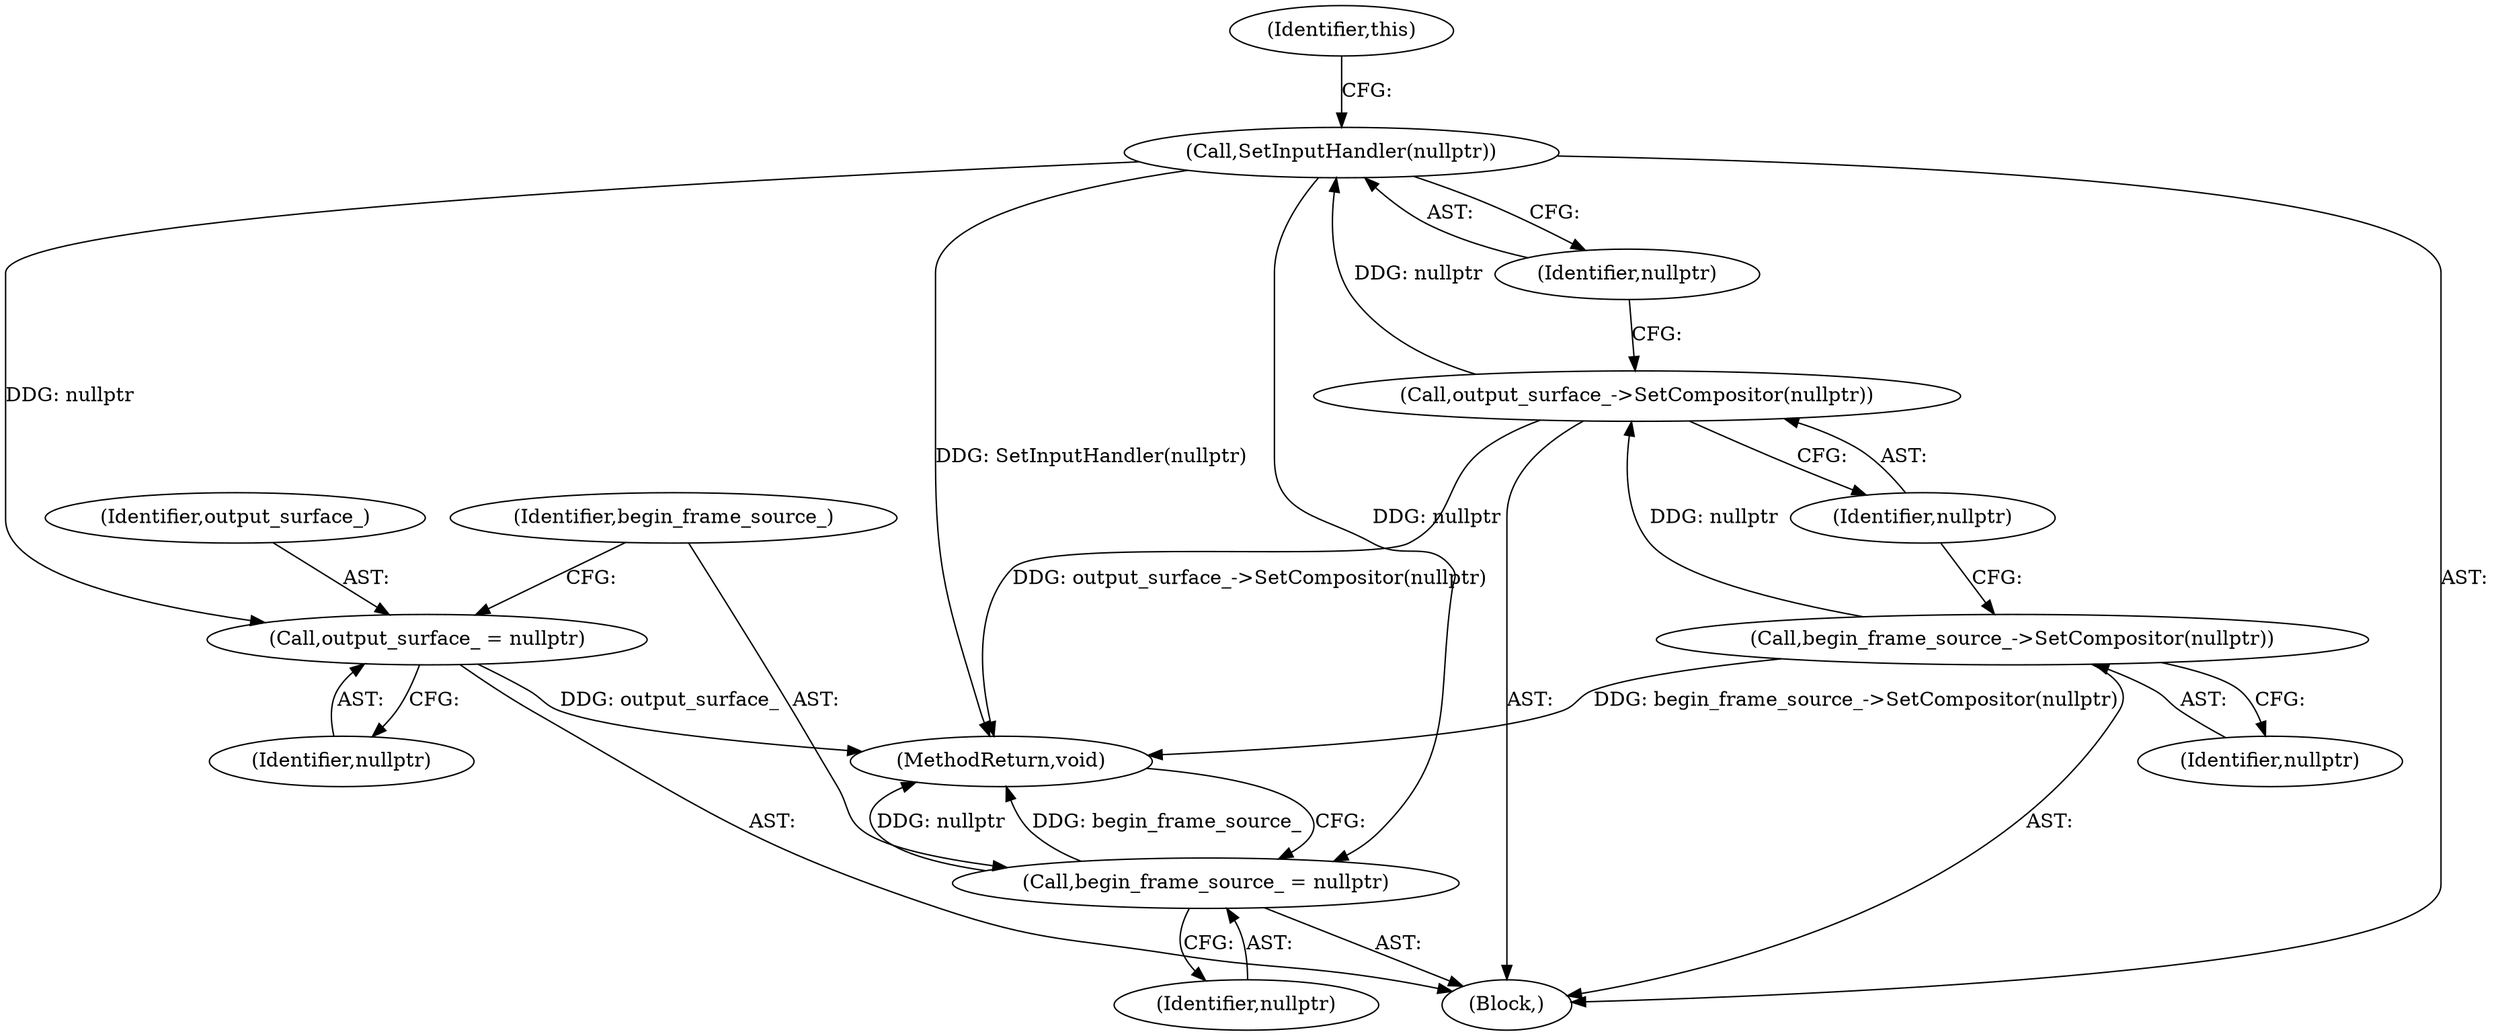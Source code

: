 digraph "1_Chrome_0e3d721470add955c056e3051614f58c7220e85b_3@del" {
"1000112" [label="(Call,SetInputHandler(nullptr))"];
"1000110" [label="(Call,output_surface_->SetCompositor(nullptr))"];
"1000108" [label="(Call,begin_frame_source_->SetCompositor(nullptr))"];
"1000116" [label="(Call,output_surface_ = nullptr)"];
"1000119" [label="(Call,begin_frame_source_ = nullptr)"];
"1000115" [label="(Identifier,this)"];
"1000120" [label="(Identifier,begin_frame_source_)"];
"1000111" [label="(Identifier,nullptr)"];
"1000117" [label="(Identifier,output_surface_)"];
"1000118" [label="(Identifier,nullptr)"];
"1000119" [label="(Call,begin_frame_source_ = nullptr)"];
"1000108" [label="(Call,begin_frame_source_->SetCompositor(nullptr))"];
"1000122" [label="(MethodReturn,void)"];
"1000113" [label="(Identifier,nullptr)"];
"1000110" [label="(Call,output_surface_->SetCompositor(nullptr))"];
"1000112" [label="(Call,SetInputHandler(nullptr))"];
"1000109" [label="(Identifier,nullptr)"];
"1000121" [label="(Identifier,nullptr)"];
"1000116" [label="(Call,output_surface_ = nullptr)"];
"1000101" [label="(Block,)"];
"1000112" -> "1000101"  [label="AST: "];
"1000112" -> "1000113"  [label="CFG: "];
"1000113" -> "1000112"  [label="AST: "];
"1000115" -> "1000112"  [label="CFG: "];
"1000112" -> "1000122"  [label="DDG: SetInputHandler(nullptr)"];
"1000110" -> "1000112"  [label="DDG: nullptr"];
"1000112" -> "1000116"  [label="DDG: nullptr"];
"1000112" -> "1000119"  [label="DDG: nullptr"];
"1000110" -> "1000101"  [label="AST: "];
"1000110" -> "1000111"  [label="CFG: "];
"1000111" -> "1000110"  [label="AST: "];
"1000113" -> "1000110"  [label="CFG: "];
"1000110" -> "1000122"  [label="DDG: output_surface_->SetCompositor(nullptr)"];
"1000108" -> "1000110"  [label="DDG: nullptr"];
"1000108" -> "1000101"  [label="AST: "];
"1000108" -> "1000109"  [label="CFG: "];
"1000109" -> "1000108"  [label="AST: "];
"1000111" -> "1000108"  [label="CFG: "];
"1000108" -> "1000122"  [label="DDG: begin_frame_source_->SetCompositor(nullptr)"];
"1000116" -> "1000101"  [label="AST: "];
"1000116" -> "1000118"  [label="CFG: "];
"1000117" -> "1000116"  [label="AST: "];
"1000118" -> "1000116"  [label="AST: "];
"1000120" -> "1000116"  [label="CFG: "];
"1000116" -> "1000122"  [label="DDG: output_surface_"];
"1000119" -> "1000101"  [label="AST: "];
"1000119" -> "1000121"  [label="CFG: "];
"1000120" -> "1000119"  [label="AST: "];
"1000121" -> "1000119"  [label="AST: "];
"1000122" -> "1000119"  [label="CFG: "];
"1000119" -> "1000122"  [label="DDG: nullptr"];
"1000119" -> "1000122"  [label="DDG: begin_frame_source_"];
}
